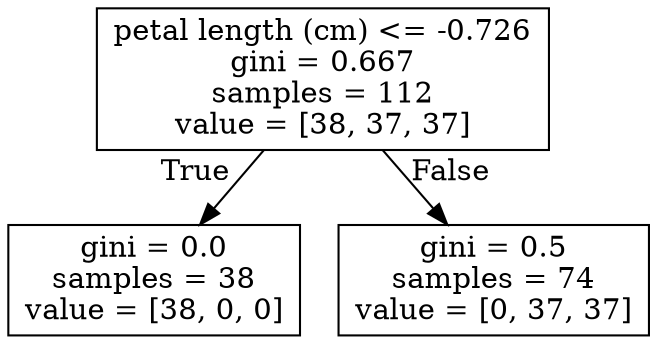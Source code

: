 digraph Tree {
node [shape=box] ;
0 [label="petal length (cm) <= -0.726\ngini = 0.667\nsamples = 112\nvalue = [38, 37, 37]"] ;
1 [label="gini = 0.0\nsamples = 38\nvalue = [38, 0, 0]"] ;
0 -> 1 [labeldistance=2.5, labelangle=45, headlabel="True"] ;
2 [label="gini = 0.5\nsamples = 74\nvalue = [0, 37, 37]"] ;
0 -> 2 [labeldistance=2.5, labelangle=-45, headlabel="False"] ;
}